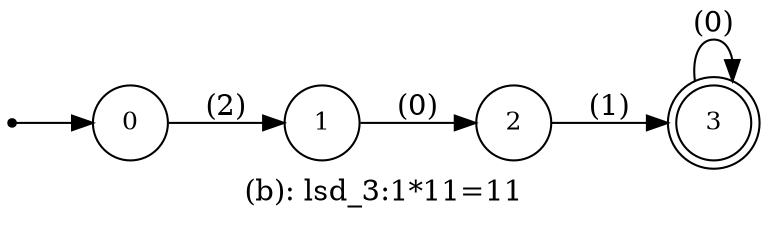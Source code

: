 digraph G {
label = "(b): lsd_3:1*11=11";
rankdir = LR;
node [shape = circle, label="0", fontsize=12]0;
node [shape = circle, label="1", fontsize=12]1;
node [shape = circle, label="2", fontsize=12]2;
node [shape = doublecircle, label="3", fontsize=12]3;
node [shape = point ]; qi
qi ->0;
0 -> 1[ label = "(2)"];
1 -> 2[ label = "(0)"];
2 -> 3[ label = "(1)"];
3 -> 3[ label = "(0)"];
}
